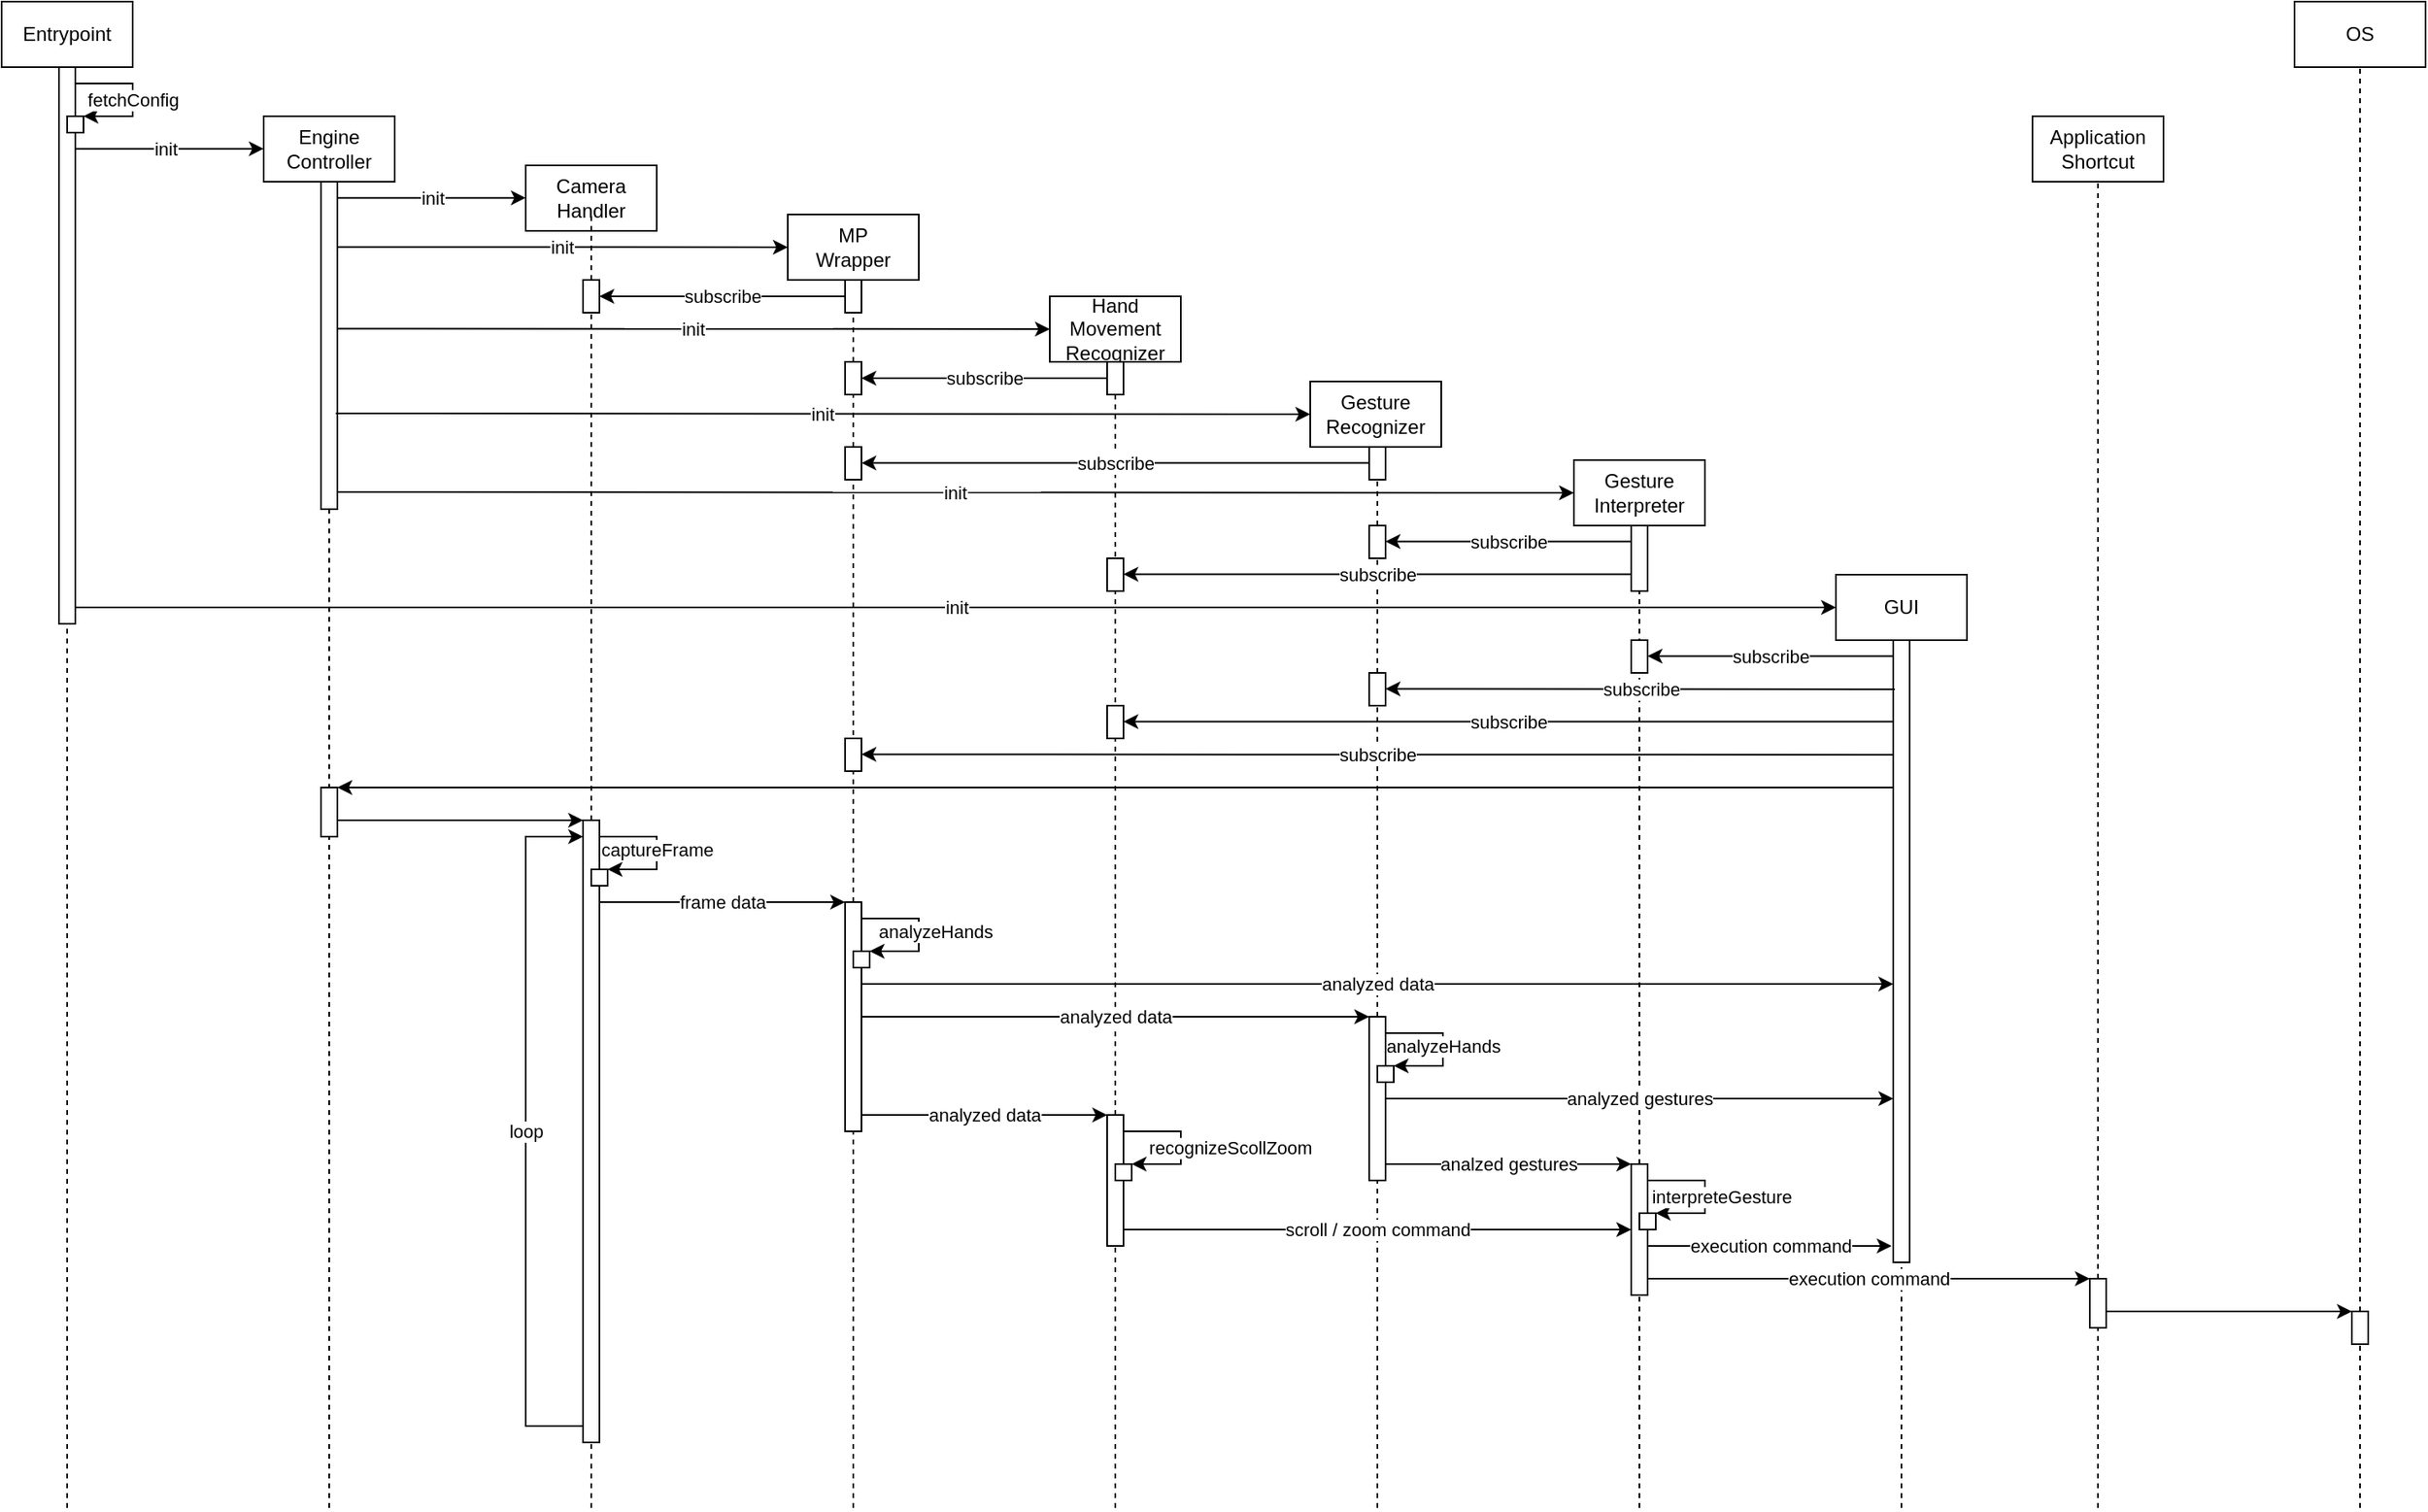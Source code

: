 <mxfile version="24.4.3" type="device">
  <diagram name="Seite-1" id="Dwj16rkVB0URbmV1UGKK">
    <mxGraphModel dx="2049" dy="1061" grid="1" gridSize="10" guides="1" tooltips="1" connect="1" arrows="1" fold="1" page="1" pageScale="1" pageWidth="827" pageHeight="1169" math="0" shadow="0">
      <root>
        <mxCell id="0" />
        <mxCell id="1" parent="0" />
        <mxCell id="QZdKsVzVGydWaZeZubHy-1" value="Entrypoint" style="html=1;whiteSpace=wrap;" vertex="1" parent="1">
          <mxGeometry x="40" y="40" width="80" height="40" as="geometry" />
        </mxCell>
        <mxCell id="QZdKsVzVGydWaZeZubHy-2" value="&lt;div&gt;Engine&lt;/div&gt;&lt;div&gt;Controller&lt;br&gt;&lt;/div&gt;" style="html=1;whiteSpace=wrap;" vertex="1" parent="1">
          <mxGeometry x="200" y="110" width="80" height="40" as="geometry" />
        </mxCell>
        <mxCell id="QZdKsVzVGydWaZeZubHy-3" value="Camera&lt;br&gt;Handler" style="html=1;whiteSpace=wrap;" vertex="1" parent="1">
          <mxGeometry x="360" y="140" width="80" height="40" as="geometry" />
        </mxCell>
        <mxCell id="QZdKsVzVGydWaZeZubHy-4" value="MP&lt;br&gt;Wrapper" style="html=1;whiteSpace=wrap;" vertex="1" parent="1">
          <mxGeometry x="520" y="170" width="80" height="40" as="geometry" />
        </mxCell>
        <mxCell id="QZdKsVzVGydWaZeZubHy-5" value="Hand Movement Recognizer" style="html=1;whiteSpace=wrap;" vertex="1" parent="1">
          <mxGeometry x="680" y="220" width="80" height="40" as="geometry" />
        </mxCell>
        <mxCell id="QZdKsVzVGydWaZeZubHy-7" value="&lt;div&gt;Gesture&lt;/div&gt;&lt;div&gt;Interpreter&lt;/div&gt;" style="html=1;whiteSpace=wrap;" vertex="1" parent="1">
          <mxGeometry x="1000" y="320" width="80" height="40" as="geometry" />
        </mxCell>
        <mxCell id="QZdKsVzVGydWaZeZubHy-9" value="GUI" style="html=1;whiteSpace=wrap;" vertex="1" parent="1">
          <mxGeometry x="1160" y="390" width="80" height="40" as="geometry" />
        </mxCell>
        <mxCell id="QZdKsVzVGydWaZeZubHy-10" value="" style="endArrow=none;dashed=1;html=1;rounded=0;entryX=0.5;entryY=1;entryDx=0;entryDy=0;" edge="1" parent="1" source="QZdKsVzVGydWaZeZubHy-27" target="QZdKsVzVGydWaZeZubHy-1">
          <mxGeometry width="50" height="50" relative="1" as="geometry">
            <mxPoint x="80" y="760" as="sourcePoint" />
            <mxPoint x="490" y="200" as="targetPoint" />
          </mxGeometry>
        </mxCell>
        <mxCell id="QZdKsVzVGydWaZeZubHy-11" value="" style="endArrow=none;dashed=1;html=1;rounded=0;entryX=0.5;entryY=1;entryDx=0;entryDy=0;" edge="1" parent="1" source="QZdKsVzVGydWaZeZubHy-41" target="QZdKsVzVGydWaZeZubHy-2">
          <mxGeometry width="50" height="50" relative="1" as="geometry">
            <mxPoint x="240" y="451.538" as="sourcePoint" />
            <mxPoint x="239.41" y="164" as="targetPoint" />
          </mxGeometry>
        </mxCell>
        <mxCell id="QZdKsVzVGydWaZeZubHy-12" value="" style="endArrow=none;dashed=1;html=1;rounded=0;entryX=0.5;entryY=1;entryDx=0;entryDy=0;" edge="1" parent="1" source="QZdKsVzVGydWaZeZubHy-65">
          <mxGeometry width="50" height="50" relative="1" as="geometry">
            <mxPoint x="400" y="894" as="sourcePoint" />
            <mxPoint x="400" y="170" as="targetPoint" />
          </mxGeometry>
        </mxCell>
        <mxCell id="QZdKsVzVGydWaZeZubHy-16" value="" style="endArrow=none;dashed=1;html=1;rounded=0;entryX=0.5;entryY=1;entryDx=0;entryDy=0;" edge="1" parent="1" source="QZdKsVzVGydWaZeZubHy-72" target="QZdKsVzVGydWaZeZubHy-7">
          <mxGeometry width="50" height="50" relative="1" as="geometry">
            <mxPoint x="1040" y="924" as="sourcePoint" />
            <mxPoint x="1040" y="360" as="targetPoint" />
          </mxGeometry>
        </mxCell>
        <mxCell id="QZdKsVzVGydWaZeZubHy-18" value="" style="endArrow=none;dashed=1;html=1;rounded=0;entryX=0.5;entryY=1;entryDx=0;entryDy=0;" edge="1" parent="1" source="QZdKsVzVGydWaZeZubHy-81">
          <mxGeometry width="50" height="50" relative="1" as="geometry">
            <mxPoint x="1199.5" y="1110" as="sourcePoint" />
            <mxPoint x="1199.5" y="430" as="targetPoint" />
          </mxGeometry>
        </mxCell>
        <mxCell id="QZdKsVzVGydWaZeZubHy-20" value="init" style="endArrow=classic;html=1;rounded=0;" edge="1" parent="1">
          <mxGeometry width="50" height="50" relative="1" as="geometry">
            <mxPoint x="80" y="129.82" as="sourcePoint" />
            <mxPoint x="200" y="129.82" as="targetPoint" />
          </mxGeometry>
        </mxCell>
        <mxCell id="QZdKsVzVGydWaZeZubHy-28" value="" style="endArrow=none;dashed=1;html=1;rounded=0;" edge="1" parent="1" target="QZdKsVzVGydWaZeZubHy-27">
          <mxGeometry width="50" height="50" relative="1" as="geometry">
            <mxPoint x="80" y="960" as="sourcePoint" />
            <mxPoint x="80" y="540" as="targetPoint" />
          </mxGeometry>
        </mxCell>
        <mxCell id="QZdKsVzVGydWaZeZubHy-27" value="" style="html=1;points=[[0,0,0,0,5],[0,1,0,0,-5],[1,0,0,0,5],[1,1,0,0,-5]];perimeter=orthogonalPerimeter;outlineConnect=0;targetShapes=umlLifeline;portConstraint=eastwest;newEdgeStyle={&quot;curved&quot;:0,&quot;rounded&quot;:0};" vertex="1" parent="1">
          <mxGeometry x="75" y="80" width="10" height="340" as="geometry" />
        </mxCell>
        <mxCell id="QZdKsVzVGydWaZeZubHy-37" value="" style="html=1;points=[[0,0,0,0,5],[0,1,0,0,-5],[1,0,0,0,5],[1,1,0,0,-5]];perimeter=orthogonalPerimeter;outlineConnect=0;targetShapes=umlLifeline;portConstraint=eastwest;newEdgeStyle={&quot;curved&quot;:0,&quot;rounded&quot;:0};" vertex="1" parent="1">
          <mxGeometry x="80" y="110" width="10" height="10" as="geometry" />
        </mxCell>
        <mxCell id="QZdKsVzVGydWaZeZubHy-38" value="fetchConfig" style="endArrow=classic;html=1;rounded=0;" edge="1" parent="1">
          <mxGeometry x="0.059" width="50" height="50" relative="1" as="geometry">
            <mxPoint x="85" y="90" as="sourcePoint" />
            <mxPoint x="90" y="110" as="targetPoint" />
            <Array as="points">
              <mxPoint x="120" y="90" />
              <mxPoint x="120" y="110" />
            </Array>
            <mxPoint as="offset" />
          </mxGeometry>
        </mxCell>
        <mxCell id="QZdKsVzVGydWaZeZubHy-41" value="" style="html=1;points=[[0,0,0,0,5],[0,1,0,0,-5],[1,0,0,0,5],[1,1,0,0,-5]];perimeter=orthogonalPerimeter;outlineConnect=0;targetShapes=umlLifeline;portConstraint=eastwest;newEdgeStyle={&quot;curved&quot;:0,&quot;rounded&quot;:0};" vertex="1" parent="1">
          <mxGeometry x="235" y="150" width="10" height="200" as="geometry" />
        </mxCell>
        <mxCell id="QZdKsVzVGydWaZeZubHy-43" value="init" style="endArrow=classic;html=1;rounded=0;" edge="1" parent="1">
          <mxGeometry width="50" height="50" relative="1" as="geometry">
            <mxPoint x="245" y="159.82" as="sourcePoint" />
            <mxPoint x="360" y="159.82" as="targetPoint" />
          </mxGeometry>
        </mxCell>
        <mxCell id="QZdKsVzVGydWaZeZubHy-44" value="init" style="endArrow=classic;html=1;rounded=0;entryX=0;entryY=0.5;entryDx=0;entryDy=0;" edge="1" parent="1" target="QZdKsVzVGydWaZeZubHy-4">
          <mxGeometry width="50" height="50" relative="1" as="geometry">
            <mxPoint x="245" y="189.82" as="sourcePoint" />
            <mxPoint x="360" y="189.82" as="targetPoint" />
          </mxGeometry>
        </mxCell>
        <mxCell id="QZdKsVzVGydWaZeZubHy-45" value="init" style="endArrow=classic;html=1;rounded=0;entryX=0;entryY=0.5;entryDx=0;entryDy=0;" edge="1" parent="1" target="QZdKsVzVGydWaZeZubHy-5">
          <mxGeometry width="50" height="50" relative="1" as="geometry">
            <mxPoint x="245" y="239.74" as="sourcePoint" />
            <mxPoint x="520" y="239.92" as="targetPoint" />
          </mxGeometry>
        </mxCell>
        <mxCell id="QZdKsVzVGydWaZeZubHy-50" value="" style="endArrow=none;dashed=1;html=1;rounded=0;entryX=0.5;entryY=1;entryDx=0;entryDy=0;" edge="1" parent="1" source="QZdKsVzVGydWaZeZubHy-58">
          <mxGeometry width="50" height="50" relative="1" as="geometry">
            <mxPoint x="560" y="260" as="sourcePoint" />
            <mxPoint x="560" y="230" as="targetPoint" />
          </mxGeometry>
        </mxCell>
        <mxCell id="QZdKsVzVGydWaZeZubHy-49" value="" style="html=1;points=[[0,0,0,0,5],[0,1,0,0,-5],[1,0,0,0,5],[1,1,0,0,-5]];perimeter=orthogonalPerimeter;outlineConnect=0;targetShapes=umlLifeline;portConstraint=eastwest;newEdgeStyle={&quot;curved&quot;:0,&quot;rounded&quot;:0};" vertex="1" parent="1">
          <mxGeometry x="555" y="210" width="10" height="20" as="geometry" />
        </mxCell>
        <mxCell id="QZdKsVzVGydWaZeZubHy-51" value="subscribe" style="endArrow=classic;html=1;rounded=0;" edge="1" parent="1" source="QZdKsVzVGydWaZeZubHy-49" target="QZdKsVzVGydWaZeZubHy-65">
          <mxGeometry width="50" height="50" relative="1" as="geometry">
            <mxPoint x="480" y="280" as="sourcePoint" />
            <mxPoint x="410" y="220" as="targetPoint" />
          </mxGeometry>
        </mxCell>
        <mxCell id="QZdKsVzVGydWaZeZubHy-53" value="" style="endArrow=none;dashed=1;html=1;rounded=0;" edge="1" parent="1" source="QZdKsVzVGydWaZeZubHy-55" target="QZdKsVzVGydWaZeZubHy-76">
          <mxGeometry width="50" height="50" relative="1" as="geometry">
            <mxPoint x="719.79" y="1104" as="sourcePoint" />
            <mxPoint x="719.97" y="440" as="targetPoint" />
          </mxGeometry>
        </mxCell>
        <mxCell id="QZdKsVzVGydWaZeZubHy-55" value="" style="html=1;points=[[0,0,0,0,5],[0,1,0,0,-5],[1,0,0,0,5],[1,1,0,0,-5]];perimeter=orthogonalPerimeter;outlineConnect=0;targetShapes=umlLifeline;portConstraint=eastwest;newEdgeStyle={&quot;curved&quot;:0,&quot;rounded&quot;:0};" vertex="1" parent="1">
          <mxGeometry x="715" y="260" width="10" height="20" as="geometry" />
        </mxCell>
        <mxCell id="QZdKsVzVGydWaZeZubHy-57" value="subscribe" style="endArrow=classic;html=1;rounded=0;" edge="1" parent="1" target="QZdKsVzVGydWaZeZubHy-58">
          <mxGeometry width="50" height="50" relative="1" as="geometry">
            <mxPoint x="715" y="270" as="sourcePoint" />
            <mxPoint x="600" y="270" as="targetPoint" />
          </mxGeometry>
        </mxCell>
        <mxCell id="QZdKsVzVGydWaZeZubHy-59" value="" style="endArrow=none;dashed=1;html=1;rounded=0;entryX=0.5;entryY=1;entryDx=0;entryDy=0;" edge="1" parent="1" source="QZdKsVzVGydWaZeZubHy-67" target="QZdKsVzVGydWaZeZubHy-58">
          <mxGeometry width="50" height="50" relative="1" as="geometry">
            <mxPoint x="560" y="290" as="sourcePoint" />
            <mxPoint x="560" y="180" as="targetPoint" />
          </mxGeometry>
        </mxCell>
        <mxCell id="QZdKsVzVGydWaZeZubHy-58" value="" style="html=1;points=[[0,0,0,0,5],[0,1,0,0,-5],[1,0,0,0,5],[1,1,0,0,-5]];perimeter=orthogonalPerimeter;outlineConnect=0;targetShapes=umlLifeline;portConstraint=eastwest;newEdgeStyle={&quot;curved&quot;:0,&quot;rounded&quot;:0};" vertex="1" parent="1">
          <mxGeometry x="555" y="260" width="10" height="20" as="geometry" />
        </mxCell>
        <mxCell id="QZdKsVzVGydWaZeZubHy-6" value="&lt;div&gt;Gesture&lt;/div&gt;&lt;div&gt;Recognizer&lt;br&gt;&lt;/div&gt;" style="html=1;whiteSpace=wrap;" vertex="1" parent="1">
          <mxGeometry x="839" y="272" width="80" height="40" as="geometry" />
        </mxCell>
        <mxCell id="QZdKsVzVGydWaZeZubHy-62" value="" style="endArrow=none;dashed=1;html=1;rounded=0;entryX=0.5;entryY=1;entryDx=0;entryDy=0;" edge="1" parent="1" source="QZdKsVzVGydWaZeZubHy-55">
          <mxGeometry width="50" height="50" relative="1" as="geometry">
            <mxPoint x="680" y="340" as="sourcePoint" />
            <mxPoint x="720" y="370" as="targetPoint" />
          </mxGeometry>
        </mxCell>
        <mxCell id="QZdKsVzVGydWaZeZubHy-63" value="init" style="endArrow=classic;html=1;rounded=0;entryX=0;entryY=0.5;entryDx=0;entryDy=0;" edge="1" parent="1" target="QZdKsVzVGydWaZeZubHy-6">
          <mxGeometry width="50" height="50" relative="1" as="geometry">
            <mxPoint x="244" y="291.5" as="sourcePoint" />
            <mxPoint x="679" y="291.76" as="targetPoint" />
          </mxGeometry>
        </mxCell>
        <mxCell id="QZdKsVzVGydWaZeZubHy-64" value="init" style="endArrow=classic;html=1;rounded=0;entryX=0;entryY=0.5;entryDx=0;entryDy=0;" edge="1" parent="1" target="QZdKsVzVGydWaZeZubHy-7">
          <mxGeometry width="50" height="50" relative="1" as="geometry">
            <mxPoint x="245" y="339.5" as="sourcePoint" />
            <mxPoint x="840" y="340" as="targetPoint" />
          </mxGeometry>
        </mxCell>
        <mxCell id="QZdKsVzVGydWaZeZubHy-66" value="" style="endArrow=none;dashed=1;html=1;rounded=0;entryX=0.5;entryY=1;entryDx=0;entryDy=0;" edge="1" parent="1">
          <mxGeometry width="50" height="50" relative="1" as="geometry">
            <mxPoint x="400" y="960" as="sourcePoint" />
            <mxPoint x="400" y="230" as="targetPoint" />
          </mxGeometry>
        </mxCell>
        <mxCell id="QZdKsVzVGydWaZeZubHy-65" value="" style="html=1;points=[[0,0,0,0,5],[0,1,0,0,-5],[1,0,0,0,5],[1,1,0,0,-5]];perimeter=orthogonalPerimeter;outlineConnect=0;targetShapes=umlLifeline;portConstraint=eastwest;newEdgeStyle={&quot;curved&quot;:0,&quot;rounded&quot;:0};" vertex="1" parent="1">
          <mxGeometry x="395" y="210" width="10" height="20" as="geometry" />
        </mxCell>
        <mxCell id="QZdKsVzVGydWaZeZubHy-68" value="" style="endArrow=none;dashed=1;html=1;rounded=0;entryX=0.5;entryY=1;entryDx=0;entryDy=0;" edge="1" parent="1" source="QZdKsVzVGydWaZeZubHy-101" target="QZdKsVzVGydWaZeZubHy-67">
          <mxGeometry width="50" height="50" relative="1" as="geometry">
            <mxPoint x="558.82" y="1004" as="sourcePoint" />
            <mxPoint x="559" y="440" as="targetPoint" />
          </mxGeometry>
        </mxCell>
        <mxCell id="QZdKsVzVGydWaZeZubHy-67" value="" style="html=1;points=[[0,0,0,0,5],[0,1,0,0,-5],[1,0,0,0,5],[1,1,0,0,-5]];perimeter=orthogonalPerimeter;outlineConnect=0;targetShapes=umlLifeline;portConstraint=eastwest;newEdgeStyle={&quot;curved&quot;:0,&quot;rounded&quot;:0};" vertex="1" parent="1">
          <mxGeometry x="555" y="312" width="10" height="20" as="geometry" />
        </mxCell>
        <mxCell id="QZdKsVzVGydWaZeZubHy-70" value="" style="endArrow=none;dashed=1;html=1;rounded=0;entryX=0.5;entryY=1;entryDx=0;entryDy=0;" edge="1" parent="1" source="QZdKsVzVGydWaZeZubHy-74" target="QZdKsVzVGydWaZeZubHy-69">
          <mxGeometry width="50" height="50" relative="1" as="geometry">
            <mxPoint x="880" y="342.0" as="sourcePoint" />
            <mxPoint x="880" y="222" as="targetPoint" />
          </mxGeometry>
        </mxCell>
        <mxCell id="QZdKsVzVGydWaZeZubHy-69" value="" style="html=1;points=[[0,0,0,0,5],[0,1,0,0,-5],[1,0,0,0,5],[1,1,0,0,-5]];perimeter=orthogonalPerimeter;outlineConnect=0;targetShapes=umlLifeline;portConstraint=eastwest;newEdgeStyle={&quot;curved&quot;:0,&quot;rounded&quot;:0};" vertex="1" parent="1">
          <mxGeometry x="875" y="312" width="10" height="20" as="geometry" />
        </mxCell>
        <mxCell id="QZdKsVzVGydWaZeZubHy-71" value="subscribe" style="endArrow=classic;html=1;rounded=0;" edge="1" parent="1" source="QZdKsVzVGydWaZeZubHy-69">
          <mxGeometry width="50" height="50" relative="1" as="geometry">
            <mxPoint x="715" y="321.76" as="sourcePoint" />
            <mxPoint x="565" y="321.76" as="targetPoint" />
          </mxGeometry>
        </mxCell>
        <mxCell id="QZdKsVzVGydWaZeZubHy-73" value="" style="endArrow=none;dashed=1;html=1;rounded=0;entryX=0.5;entryY=1;entryDx=0;entryDy=0;" edge="1" parent="1" source="QZdKsVzVGydWaZeZubHy-118">
          <mxGeometry width="50" height="50" relative="1" as="geometry">
            <mxPoint x="1040" y="920" as="sourcePoint" />
            <mxPoint x="1040" y="390" as="targetPoint" />
          </mxGeometry>
        </mxCell>
        <mxCell id="QZdKsVzVGydWaZeZubHy-72" value="" style="html=1;points=[[0,0,0,0,5],[0,1,0,0,-5],[1,0,0,0,5],[1,1,0,0,-5]];perimeter=orthogonalPerimeter;outlineConnect=0;targetShapes=umlLifeline;portConstraint=eastwest;newEdgeStyle={&quot;curved&quot;:0,&quot;rounded&quot;:0};" vertex="1" parent="1">
          <mxGeometry x="1035" y="360" width="10" height="40" as="geometry" />
        </mxCell>
        <mxCell id="QZdKsVzVGydWaZeZubHy-75" value="" style="endArrow=none;dashed=1;html=1;rounded=0;entryX=0.5;entryY=1;entryDx=0;entryDy=0;" edge="1" parent="1" source="QZdKsVzVGydWaZeZubHy-106" target="QZdKsVzVGydWaZeZubHy-74">
          <mxGeometry width="50" height="50" relative="1" as="geometry">
            <mxPoint x="880" y="920" as="sourcePoint" />
            <mxPoint x="880" y="350" as="targetPoint" />
          </mxGeometry>
        </mxCell>
        <mxCell id="QZdKsVzVGydWaZeZubHy-74" value="" style="html=1;points=[[0,0,0,0,5],[0,1,0,0,-5],[1,0,0,0,5],[1,1,0,0,-5]];perimeter=orthogonalPerimeter;outlineConnect=0;targetShapes=umlLifeline;portConstraint=eastwest;newEdgeStyle={&quot;curved&quot;:0,&quot;rounded&quot;:0};" vertex="1" parent="1">
          <mxGeometry x="875" y="360" width="10" height="20" as="geometry" />
        </mxCell>
        <mxCell id="QZdKsVzVGydWaZeZubHy-77" value="" style="endArrow=none;dashed=1;html=1;rounded=0;entryX=0.5;entryY=1;entryDx=0;entryDy=0;" edge="1" parent="1" source="QZdKsVzVGydWaZeZubHy-112">
          <mxGeometry width="50" height="50" relative="1" as="geometry">
            <mxPoint x="720" y="920" as="sourcePoint" />
            <mxPoint x="720" y="390" as="targetPoint" />
          </mxGeometry>
        </mxCell>
        <mxCell id="QZdKsVzVGydWaZeZubHy-76" value="" style="html=1;points=[[0,0,0,0,5],[0,1,0,0,-5],[1,0,0,0,5],[1,1,0,0,-5]];perimeter=orthogonalPerimeter;outlineConnect=0;targetShapes=umlLifeline;portConstraint=eastwest;newEdgeStyle={&quot;curved&quot;:0,&quot;rounded&quot;:0};" vertex="1" parent="1">
          <mxGeometry x="715" y="380" width="10" height="20" as="geometry" />
        </mxCell>
        <mxCell id="QZdKsVzVGydWaZeZubHy-78" value="subscribe" style="endArrow=classic;html=1;rounded=0;" edge="1" parent="1">
          <mxGeometry width="50" height="50" relative="1" as="geometry">
            <mxPoint x="1035" y="369.71" as="sourcePoint" />
            <mxPoint x="885" y="369.71" as="targetPoint" />
          </mxGeometry>
        </mxCell>
        <mxCell id="QZdKsVzVGydWaZeZubHy-79" value="subscribe" style="endArrow=classic;html=1;rounded=0;" edge="1" parent="1" target="QZdKsVzVGydWaZeZubHy-76">
          <mxGeometry width="50" height="50" relative="1" as="geometry">
            <mxPoint x="1035" y="389.71" as="sourcePoint" />
            <mxPoint x="885" y="389.71" as="targetPoint" />
          </mxGeometry>
        </mxCell>
        <mxCell id="QZdKsVzVGydWaZeZubHy-80" value="init" style="endArrow=classic;html=1;rounded=0;entryX=0;entryY=0.5;entryDx=0;entryDy=0;" edge="1" parent="1" target="QZdKsVzVGydWaZeZubHy-9">
          <mxGeometry width="50" height="50" relative="1" as="geometry">
            <mxPoint x="85" y="410" as="sourcePoint" />
            <mxPoint x="205" y="529.5" as="targetPoint" />
          </mxGeometry>
        </mxCell>
        <mxCell id="QZdKsVzVGydWaZeZubHy-83" value="" style="endArrow=none;dashed=1;html=1;rounded=0;entryX=0.5;entryY=1;entryDx=0;entryDy=0;" edge="1" parent="1" target="QZdKsVzVGydWaZeZubHy-81">
          <mxGeometry width="50" height="50" relative="1" as="geometry">
            <mxPoint x="1200" y="960" as="sourcePoint" />
            <mxPoint x="1200.5" y="430" as="targetPoint" />
          </mxGeometry>
        </mxCell>
        <mxCell id="QZdKsVzVGydWaZeZubHy-81" value="" style="html=1;points=[[0,0,0,0,5],[0,1,0,0,-5],[1,0,0,0,5],[1,1,0,0,-5]];perimeter=orthogonalPerimeter;outlineConnect=0;targetShapes=umlLifeline;portConstraint=eastwest;newEdgeStyle={&quot;curved&quot;:0,&quot;rounded&quot;:0};" vertex="1" parent="1">
          <mxGeometry x="1195" y="430" width="10" height="380" as="geometry" />
        </mxCell>
        <mxCell id="QZdKsVzVGydWaZeZubHy-84" value="" style="html=1;points=[[0,0,0,0,5],[0,1,0,0,-5],[1,0,0,0,5],[1,1,0,0,-5]];perimeter=orthogonalPerimeter;outlineConnect=0;targetShapes=umlLifeline;portConstraint=eastwest;newEdgeStyle={&quot;curved&quot;:0,&quot;rounded&quot;:0};" vertex="1" parent="1">
          <mxGeometry x="1035" y="430" width="10" height="20" as="geometry" />
        </mxCell>
        <mxCell id="QZdKsVzVGydWaZeZubHy-85" value="subscribe" style="endArrow=classic;html=1;rounded=0;" edge="1" parent="1">
          <mxGeometry width="50" height="50" relative="1" as="geometry">
            <mxPoint x="1195" y="439.71" as="sourcePoint" />
            <mxPoint x="1045" y="439.71" as="targetPoint" />
          </mxGeometry>
        </mxCell>
        <mxCell id="QZdKsVzVGydWaZeZubHy-86" value="" style="html=1;points=[[0,0,0,0,5],[0,1,0,0,-5],[1,0,0,0,5],[1,1,0,0,-5]];perimeter=orthogonalPerimeter;outlineConnect=0;targetShapes=umlLifeline;portConstraint=eastwest;newEdgeStyle={&quot;curved&quot;:0,&quot;rounded&quot;:0};" vertex="1" parent="1">
          <mxGeometry x="875" y="450" width="10" height="20" as="geometry" />
        </mxCell>
        <mxCell id="QZdKsVzVGydWaZeZubHy-87" value="subscribe" style="endArrow=classic;html=1;rounded=0;" edge="1" parent="1">
          <mxGeometry width="50" height="50" relative="1" as="geometry">
            <mxPoint x="1196" y="460" as="sourcePoint" />
            <mxPoint x="885" y="459.71" as="targetPoint" />
          </mxGeometry>
        </mxCell>
        <mxCell id="QZdKsVzVGydWaZeZubHy-88" value="" style="html=1;points=[[0,0,0,0,5],[0,1,0,0,-5],[1,0,0,0,5],[1,1,0,0,-5]];perimeter=orthogonalPerimeter;outlineConnect=0;targetShapes=umlLifeline;portConstraint=eastwest;newEdgeStyle={&quot;curved&quot;:0,&quot;rounded&quot;:0};" vertex="1" parent="1">
          <mxGeometry x="715" y="470" width="10" height="20" as="geometry" />
        </mxCell>
        <mxCell id="QZdKsVzVGydWaZeZubHy-89" value="subscribe" style="endArrow=classic;html=1;rounded=0;" edge="1" parent="1" source="QZdKsVzVGydWaZeZubHy-81">
          <mxGeometry width="50" height="50" relative="1" as="geometry">
            <mxPoint x="1036" y="480" as="sourcePoint" />
            <mxPoint x="725" y="479.71" as="targetPoint" />
          </mxGeometry>
        </mxCell>
        <mxCell id="QZdKsVzVGydWaZeZubHy-90" value="" style="html=1;points=[[0,0,0,0,5],[0,1,0,0,-5],[1,0,0,0,5],[1,1,0,0,-5]];perimeter=orthogonalPerimeter;outlineConnect=0;targetShapes=umlLifeline;portConstraint=eastwest;newEdgeStyle={&quot;curved&quot;:0,&quot;rounded&quot;:0};" vertex="1" parent="1">
          <mxGeometry x="555" y="490" width="10" height="20" as="geometry" />
        </mxCell>
        <mxCell id="QZdKsVzVGydWaZeZubHy-91" value="subscribe" style="endArrow=classic;html=1;rounded=0;" edge="1" parent="1">
          <mxGeometry width="50" height="50" relative="1" as="geometry">
            <mxPoint x="1195" y="500" as="sourcePoint" />
            <mxPoint x="565" y="499.71" as="targetPoint" />
          </mxGeometry>
        </mxCell>
        <mxCell id="QZdKsVzVGydWaZeZubHy-92" value="" style="endArrow=classic;html=1;rounded=0;" edge="1" parent="1" target="QZdKsVzVGydWaZeZubHy-93">
          <mxGeometry width="50" height="50" relative="1" as="geometry">
            <mxPoint x="1195" y="520" as="sourcePoint" />
            <mxPoint x="550" y="610" as="targetPoint" />
          </mxGeometry>
        </mxCell>
        <mxCell id="QZdKsVzVGydWaZeZubHy-93" value="" style="html=1;points=[[0,0,0,0,5],[0,1,0,0,-5],[1,0,0,0,5],[1,1,0,0,-5]];perimeter=orthogonalPerimeter;outlineConnect=0;targetShapes=umlLifeline;portConstraint=eastwest;newEdgeStyle={&quot;curved&quot;:0,&quot;rounded&quot;:0};" vertex="1" parent="1">
          <mxGeometry x="235" y="520" width="10" height="30" as="geometry" />
        </mxCell>
        <mxCell id="QZdKsVzVGydWaZeZubHy-95" value="" style="html=1;points=[[0,0,0,0,5],[0,1,0,0,-5],[1,0,0,0,5],[1,1,0,0,-5]];perimeter=orthogonalPerimeter;outlineConnect=0;targetShapes=umlLifeline;portConstraint=eastwest;newEdgeStyle={&quot;curved&quot;:0,&quot;rounded&quot;:0};" vertex="1" parent="1">
          <mxGeometry x="395" y="540" width="10" height="380" as="geometry" />
        </mxCell>
        <mxCell id="QZdKsVzVGydWaZeZubHy-96" value="" style="endArrow=classic;html=1;rounded=0;" edge="1" parent="1" source="QZdKsVzVGydWaZeZubHy-93">
          <mxGeometry width="50" height="50" relative="1" as="geometry">
            <mxPoint x="246" y="538" as="sourcePoint" />
            <mxPoint x="395" y="540" as="targetPoint" />
          </mxGeometry>
        </mxCell>
        <mxCell id="QZdKsVzVGydWaZeZubHy-97" value="" style="html=1;points=[[0,0,0,0,5],[0,1,0,0,-5],[1,0,0,0,5],[1,1,0,0,-5]];perimeter=orthogonalPerimeter;outlineConnect=0;targetShapes=umlLifeline;portConstraint=eastwest;newEdgeStyle={&quot;curved&quot;:0,&quot;rounded&quot;:0};" vertex="1" parent="1">
          <mxGeometry x="400" y="570" width="10" height="10" as="geometry" />
        </mxCell>
        <mxCell id="QZdKsVzVGydWaZeZubHy-98" value="captureFrame" style="endArrow=classic;html=1;rounded=0;" edge="1" parent="1" target="QZdKsVzVGydWaZeZubHy-97">
          <mxGeometry width="50" height="50" relative="1" as="geometry">
            <mxPoint x="405" y="550" as="sourcePoint" />
            <mxPoint x="510" y="580" as="targetPoint" />
            <Array as="points">
              <mxPoint x="440" y="550" />
              <mxPoint x="440" y="570" />
            </Array>
          </mxGeometry>
        </mxCell>
        <mxCell id="QZdKsVzVGydWaZeZubHy-99" value="frame data" style="endArrow=classic;html=1;rounded=0;" edge="1" parent="1" target="QZdKsVzVGydWaZeZubHy-101">
          <mxGeometry width="50" height="50" relative="1" as="geometry">
            <mxPoint x="405" y="590" as="sourcePoint" />
            <mxPoint x="500" y="600" as="targetPoint" />
          </mxGeometry>
        </mxCell>
        <mxCell id="QZdKsVzVGydWaZeZubHy-100" value="" style="endArrow=none;dashed=1;html=1;rounded=0;exitX=0.5;exitY=0.999;exitDx=0;exitDy=0;exitPerimeter=0;" edge="1" parent="1" source="QZdKsVzVGydWaZeZubHy-41" target="QZdKsVzVGydWaZeZubHy-93">
          <mxGeometry width="50" height="50" relative="1" as="geometry">
            <mxPoint x="340" y="620" as="sourcePoint" />
            <mxPoint x="240" y="510" as="targetPoint" />
          </mxGeometry>
        </mxCell>
        <mxCell id="QZdKsVzVGydWaZeZubHy-102" value="" style="endArrow=none;dashed=1;html=1;rounded=0;entryX=0.5;entryY=1;entryDx=0;entryDy=0;" edge="1" parent="1" target="QZdKsVzVGydWaZeZubHy-101">
          <mxGeometry width="50" height="50" relative="1" as="geometry">
            <mxPoint x="560" y="960" as="sourcePoint" />
            <mxPoint x="560" y="332" as="targetPoint" />
          </mxGeometry>
        </mxCell>
        <mxCell id="QZdKsVzVGydWaZeZubHy-101" value="" style="html=1;points=[[0,0,0,0,5],[0,1,0,0,-5],[1,0,0,0,5],[1,1,0,0,-5]];perimeter=orthogonalPerimeter;outlineConnect=0;targetShapes=umlLifeline;portConstraint=eastwest;newEdgeStyle={&quot;curved&quot;:0,&quot;rounded&quot;:0};" vertex="1" parent="1">
          <mxGeometry x="555" y="590" width="10" height="140" as="geometry" />
        </mxCell>
        <mxCell id="QZdKsVzVGydWaZeZubHy-103" value="analyzeHands" style="endArrow=classic;html=1;rounded=0;" edge="1" parent="1" target="QZdKsVzVGydWaZeZubHy-104">
          <mxGeometry x="0.012" y="10" width="50" height="50" relative="1" as="geometry">
            <mxPoint x="565" y="600" as="sourcePoint" />
            <mxPoint x="660" y="670" as="targetPoint" />
            <Array as="points">
              <mxPoint x="600" y="600" />
              <mxPoint x="600" y="620" />
            </Array>
            <mxPoint as="offset" />
          </mxGeometry>
        </mxCell>
        <mxCell id="QZdKsVzVGydWaZeZubHy-104" value="" style="html=1;points=[[0,0,0,0,5],[0,1,0,0,-5],[1,0,0,0,5],[1,1,0,0,-5]];perimeter=orthogonalPerimeter;outlineConnect=0;targetShapes=umlLifeline;portConstraint=eastwest;newEdgeStyle={&quot;curved&quot;:0,&quot;rounded&quot;:0};" vertex="1" parent="1">
          <mxGeometry x="560" y="620" width="10" height="10" as="geometry" />
        </mxCell>
        <mxCell id="QZdKsVzVGydWaZeZubHy-105" value="analyzed data" style="endArrow=classic;html=1;rounded=0;exitX=0.996;exitY=0.185;exitDx=0;exitDy=0;exitPerimeter=0;" edge="1" parent="1">
          <mxGeometry width="50" height="50" relative="1" as="geometry">
            <mxPoint x="564.96" y="640.0" as="sourcePoint" />
            <mxPoint x="1195" y="640.0" as="targetPoint" />
          </mxGeometry>
        </mxCell>
        <mxCell id="QZdKsVzVGydWaZeZubHy-107" value="" style="endArrow=none;dashed=1;html=1;rounded=0;entryX=0.5;entryY=1;entryDx=0;entryDy=0;" edge="1" parent="1" target="QZdKsVzVGydWaZeZubHy-106">
          <mxGeometry width="50" height="50" relative="1" as="geometry">
            <mxPoint x="880" y="960" as="sourcePoint" />
            <mxPoint x="880" y="380" as="targetPoint" />
          </mxGeometry>
        </mxCell>
        <mxCell id="QZdKsVzVGydWaZeZubHy-106" value="" style="html=1;points=[[0,0,0,0,5],[0,1,0,0,-5],[1,0,0,0,5],[1,1,0,0,-5]];perimeter=orthogonalPerimeter;outlineConnect=0;targetShapes=umlLifeline;portConstraint=eastwest;newEdgeStyle={&quot;curved&quot;:0,&quot;rounded&quot;:0};" vertex="1" parent="1">
          <mxGeometry x="875" y="660" width="10" height="100" as="geometry" />
        </mxCell>
        <mxCell id="QZdKsVzVGydWaZeZubHy-108" value="analyzed data" style="endArrow=classic;html=1;rounded=0;" edge="1" parent="1" source="QZdKsVzVGydWaZeZubHy-101" target="QZdKsVzVGydWaZeZubHy-106">
          <mxGeometry width="50" height="50" relative="1" as="geometry">
            <mxPoint x="760" y="720" as="sourcePoint" />
            <mxPoint x="874" y="660" as="targetPoint" />
          </mxGeometry>
        </mxCell>
        <mxCell id="QZdKsVzVGydWaZeZubHy-109" value="analyzeHands" style="endArrow=classic;html=1;rounded=0;" edge="1" parent="1" target="QZdKsVzVGydWaZeZubHy-110">
          <mxGeometry width="50" height="50" relative="1" as="geometry">
            <mxPoint x="885" y="670" as="sourcePoint" />
            <mxPoint x="980" y="740" as="targetPoint" />
            <Array as="points">
              <mxPoint x="920" y="670" />
              <mxPoint x="920" y="690" />
            </Array>
          </mxGeometry>
        </mxCell>
        <mxCell id="QZdKsVzVGydWaZeZubHy-110" value="" style="html=1;points=[[0,0,0,0,5],[0,1,0,0,-5],[1,0,0,0,5],[1,1,0,0,-5]];perimeter=orthogonalPerimeter;outlineConnect=0;targetShapes=umlLifeline;portConstraint=eastwest;newEdgeStyle={&quot;curved&quot;:0,&quot;rounded&quot;:0};" vertex="1" parent="1">
          <mxGeometry x="880" y="690" width="10" height="10" as="geometry" />
        </mxCell>
        <mxCell id="QZdKsVzVGydWaZeZubHy-111" value="analyzed gestures" style="endArrow=classic;html=1;rounded=0;" edge="1" parent="1" target="QZdKsVzVGydWaZeZubHy-81">
          <mxGeometry width="50" height="50" relative="1" as="geometry">
            <mxPoint x="885" y="710" as="sourcePoint" />
            <mxPoint x="1190" y="710" as="targetPoint" />
          </mxGeometry>
        </mxCell>
        <mxCell id="QZdKsVzVGydWaZeZubHy-113" value="" style="endArrow=none;dashed=1;html=1;rounded=0;entryX=0.5;entryY=1;entryDx=0;entryDy=0;" edge="1" parent="1" target="QZdKsVzVGydWaZeZubHy-112">
          <mxGeometry width="50" height="50" relative="1" as="geometry">
            <mxPoint x="720" y="960" as="sourcePoint" />
            <mxPoint x="720" y="390" as="targetPoint" />
          </mxGeometry>
        </mxCell>
        <mxCell id="QZdKsVzVGydWaZeZubHy-112" value="" style="html=1;points=[[0,0,0,0,5],[0,1,0,0,-5],[1,0,0,0,5],[1,1,0,0,-5]];perimeter=orthogonalPerimeter;outlineConnect=0;targetShapes=umlLifeline;portConstraint=eastwest;newEdgeStyle={&quot;curved&quot;:0,&quot;rounded&quot;:0};" vertex="1" parent="1">
          <mxGeometry x="715" y="720" width="10" height="80" as="geometry" />
        </mxCell>
        <mxCell id="QZdKsVzVGydWaZeZubHy-114" value="analyzed data" style="endArrow=classic;html=1;rounded=0;" edge="1" parent="1" source="QZdKsVzVGydWaZeZubHy-101">
          <mxGeometry width="50" height="50" relative="1" as="geometry">
            <mxPoint x="650" y="740" as="sourcePoint" />
            <mxPoint x="715" y="720" as="targetPoint" />
          </mxGeometry>
        </mxCell>
        <mxCell id="QZdKsVzVGydWaZeZubHy-115" value="recognizeScollZoom" style="endArrow=classic;html=1;rounded=0;" edge="1" parent="1" target="QZdKsVzVGydWaZeZubHy-116">
          <mxGeometry x="0.059" y="30" width="50" height="50" relative="1" as="geometry">
            <mxPoint x="725" y="730" as="sourcePoint" />
            <mxPoint x="820" y="800" as="targetPoint" />
            <Array as="points">
              <mxPoint x="760" y="730" />
              <mxPoint x="760" y="750" />
            </Array>
            <mxPoint as="offset" />
          </mxGeometry>
        </mxCell>
        <mxCell id="QZdKsVzVGydWaZeZubHy-116" value="" style="html=1;points=[[0,0,0,0,5],[0,1,0,0,-5],[1,0,0,0,5],[1,1,0,0,-5]];perimeter=orthogonalPerimeter;outlineConnect=0;targetShapes=umlLifeline;portConstraint=eastwest;newEdgeStyle={&quot;curved&quot;:0,&quot;rounded&quot;:0};" vertex="1" parent="1">
          <mxGeometry x="720" y="750" width="10" height="10" as="geometry" />
        </mxCell>
        <mxCell id="QZdKsVzVGydWaZeZubHy-117" value="scroll / zoom command" style="endArrow=classic;html=1;rounded=0;" edge="1" parent="1">
          <mxGeometry width="50" height="50" relative="1" as="geometry">
            <mxPoint x="725" y="790" as="sourcePoint" />
            <mxPoint x="1035" y="790" as="targetPoint" />
          </mxGeometry>
        </mxCell>
        <mxCell id="QZdKsVzVGydWaZeZubHy-119" value="" style="endArrow=none;dashed=1;html=1;rounded=0;entryX=0.5;entryY=1;entryDx=0;entryDy=0;" edge="1" parent="1" target="QZdKsVzVGydWaZeZubHy-118">
          <mxGeometry width="50" height="50" relative="1" as="geometry">
            <mxPoint x="1040" y="960" as="sourcePoint" />
            <mxPoint x="1040" y="390" as="targetPoint" />
          </mxGeometry>
        </mxCell>
        <mxCell id="QZdKsVzVGydWaZeZubHy-118" value="" style="html=1;points=[[0,0,0,0,5],[0,1,0,0,-5],[1,0,0,0,5],[1,1,0,0,-5]];perimeter=orthogonalPerimeter;outlineConnect=0;targetShapes=umlLifeline;portConstraint=eastwest;newEdgeStyle={&quot;curved&quot;:0,&quot;rounded&quot;:0};" vertex="1" parent="1">
          <mxGeometry x="1035" y="750" width="10" height="80" as="geometry" />
        </mxCell>
        <mxCell id="QZdKsVzVGydWaZeZubHy-120" value="analzed gestures" style="endArrow=classic;html=1;rounded=0;" edge="1" parent="1">
          <mxGeometry width="50" height="50" relative="1" as="geometry">
            <mxPoint x="885" y="750" as="sourcePoint" />
            <mxPoint x="1035" y="750" as="targetPoint" />
          </mxGeometry>
        </mxCell>
        <mxCell id="QZdKsVzVGydWaZeZubHy-122" value="interpreteGesture" style="endArrow=classic;html=1;rounded=0;" edge="1" parent="1" target="QZdKsVzVGydWaZeZubHy-123">
          <mxGeometry x="0.059" y="10" width="50" height="50" relative="1" as="geometry">
            <mxPoint x="1045" y="760" as="sourcePoint" />
            <mxPoint x="1140" y="830" as="targetPoint" />
            <Array as="points">
              <mxPoint x="1080" y="760" />
              <mxPoint x="1080" y="780" />
            </Array>
            <mxPoint as="offset" />
          </mxGeometry>
        </mxCell>
        <mxCell id="QZdKsVzVGydWaZeZubHy-123" value="" style="html=1;points=[[0,0,0,0,5],[0,1,0,0,-5],[1,0,0,0,5],[1,1,0,0,-5]];perimeter=orthogonalPerimeter;outlineConnect=0;targetShapes=umlLifeline;portConstraint=eastwest;newEdgeStyle={&quot;curved&quot;:0,&quot;rounded&quot;:0};" vertex="1" parent="1">
          <mxGeometry x="1040" y="780" width="10" height="10" as="geometry" />
        </mxCell>
        <mxCell id="QZdKsVzVGydWaZeZubHy-124" value="execution command" style="endArrow=classic;html=1;rounded=0;" edge="1" parent="1" source="QZdKsVzVGydWaZeZubHy-118">
          <mxGeometry width="50" height="50" relative="1" as="geometry">
            <mxPoint x="1030" y="830" as="sourcePoint" />
            <mxPoint x="1194" y="800" as="targetPoint" />
          </mxGeometry>
        </mxCell>
        <mxCell id="QZdKsVzVGydWaZeZubHy-125" value="execution command" style="endArrow=classic;html=1;rounded=0;" edge="1" parent="1" target="QZdKsVzVGydWaZeZubHy-129">
          <mxGeometry width="50" height="50" relative="1" as="geometry">
            <mxPoint x="1045" y="820" as="sourcePoint" />
            <mxPoint x="1250" y="820" as="targetPoint" />
          </mxGeometry>
        </mxCell>
        <mxCell id="QZdKsVzVGydWaZeZubHy-126" value="&lt;div&gt;Application&lt;/div&gt;&lt;div&gt;Shortcut&lt;br&gt;&lt;/div&gt;" style="html=1;whiteSpace=wrap;" vertex="1" parent="1">
          <mxGeometry x="1280" y="110" width="80" height="40" as="geometry" />
        </mxCell>
        <mxCell id="QZdKsVzVGydWaZeZubHy-128" value="OS" style="html=1;whiteSpace=wrap;" vertex="1" parent="1">
          <mxGeometry x="1440" y="40" width="80" height="40" as="geometry" />
        </mxCell>
        <mxCell id="QZdKsVzVGydWaZeZubHy-129" value="" style="html=1;points=[[0,0,0,0,5],[0,1,0,0,-5],[1,0,0,0,5],[1,1,0,0,-5]];perimeter=orthogonalPerimeter;outlineConnect=0;targetShapes=umlLifeline;portConstraint=eastwest;newEdgeStyle={&quot;curved&quot;:0,&quot;rounded&quot;:0};" vertex="1" parent="1">
          <mxGeometry x="1315" y="820" width="10" height="30" as="geometry" />
        </mxCell>
        <mxCell id="QZdKsVzVGydWaZeZubHy-130" value="" style="endArrow=classic;html=1;rounded=0;" edge="1" parent="1" target="QZdKsVzVGydWaZeZubHy-131">
          <mxGeometry width="50" height="50" relative="1" as="geometry">
            <mxPoint x="1325" y="840" as="sourcePoint" />
            <mxPoint x="1410" y="840" as="targetPoint" />
          </mxGeometry>
        </mxCell>
        <mxCell id="QZdKsVzVGydWaZeZubHy-131" value="" style="html=1;points=[[0,0,0,0,5],[0,1,0,0,-5],[1,0,0,0,5],[1,1,0,0,-5]];perimeter=orthogonalPerimeter;outlineConnect=0;targetShapes=umlLifeline;portConstraint=eastwest;newEdgeStyle={&quot;curved&quot;:0,&quot;rounded&quot;:0};" vertex="1" parent="1">
          <mxGeometry x="1475" y="840" width="10" height="20" as="geometry" />
        </mxCell>
        <mxCell id="QZdKsVzVGydWaZeZubHy-132" value="" style="endArrow=none;dashed=1;html=1;rounded=0;entryX=0.5;entryY=1;entryDx=0;entryDy=0;" edge="1" parent="1" source="QZdKsVzVGydWaZeZubHy-129" target="QZdKsVzVGydWaZeZubHy-126">
          <mxGeometry width="50" height="50" relative="1" as="geometry">
            <mxPoint x="940" y="600" as="sourcePoint" />
            <mxPoint x="990" y="550" as="targetPoint" />
          </mxGeometry>
        </mxCell>
        <mxCell id="QZdKsVzVGydWaZeZubHy-133" value="" style="endArrow=none;dashed=1;html=1;rounded=0;entryX=0.5;entryY=1;entryDx=0;entryDy=0;" edge="1" parent="1" source="QZdKsVzVGydWaZeZubHy-131" target="QZdKsVzVGydWaZeZubHy-128">
          <mxGeometry width="50" height="50" relative="1" as="geometry">
            <mxPoint x="1479.86" y="820" as="sourcePoint" />
            <mxPoint x="1479.86" y="180" as="targetPoint" />
          </mxGeometry>
        </mxCell>
        <mxCell id="QZdKsVzVGydWaZeZubHy-134" value="" style="endArrow=none;dashed=1;html=1;rounded=0;" edge="1" parent="1">
          <mxGeometry width="50" height="50" relative="1" as="geometry">
            <mxPoint x="1480" y="960" as="sourcePoint" />
            <mxPoint x="1480" y="860" as="targetPoint" />
          </mxGeometry>
        </mxCell>
        <mxCell id="QZdKsVzVGydWaZeZubHy-135" value="" style="endArrow=none;dashed=1;html=1;rounded=0;" edge="1" parent="1" target="QZdKsVzVGydWaZeZubHy-129">
          <mxGeometry width="50" height="50" relative="1" as="geometry">
            <mxPoint x="1320" y="960" as="sourcePoint" />
            <mxPoint x="1350" y="860" as="targetPoint" />
          </mxGeometry>
        </mxCell>
        <mxCell id="QZdKsVzVGydWaZeZubHy-136" value="" style="endArrow=none;dashed=1;html=1;rounded=0;" edge="1" parent="1" target="QZdKsVzVGydWaZeZubHy-93">
          <mxGeometry width="50" height="50" relative="1" as="geometry">
            <mxPoint x="240" y="960" as="sourcePoint" />
            <mxPoint x="240" y="560" as="targetPoint" />
          </mxGeometry>
        </mxCell>
        <mxCell id="QZdKsVzVGydWaZeZubHy-138" value="loop" style="endArrow=classic;html=1;rounded=0;" edge="1" parent="1">
          <mxGeometry width="50" height="50" relative="1" as="geometry">
            <mxPoint x="395" y="910" as="sourcePoint" />
            <mxPoint x="395" y="550" as="targetPoint" />
            <Array as="points">
              <mxPoint x="360" y="910" />
              <mxPoint x="360" y="550" />
            </Array>
          </mxGeometry>
        </mxCell>
      </root>
    </mxGraphModel>
  </diagram>
</mxfile>
